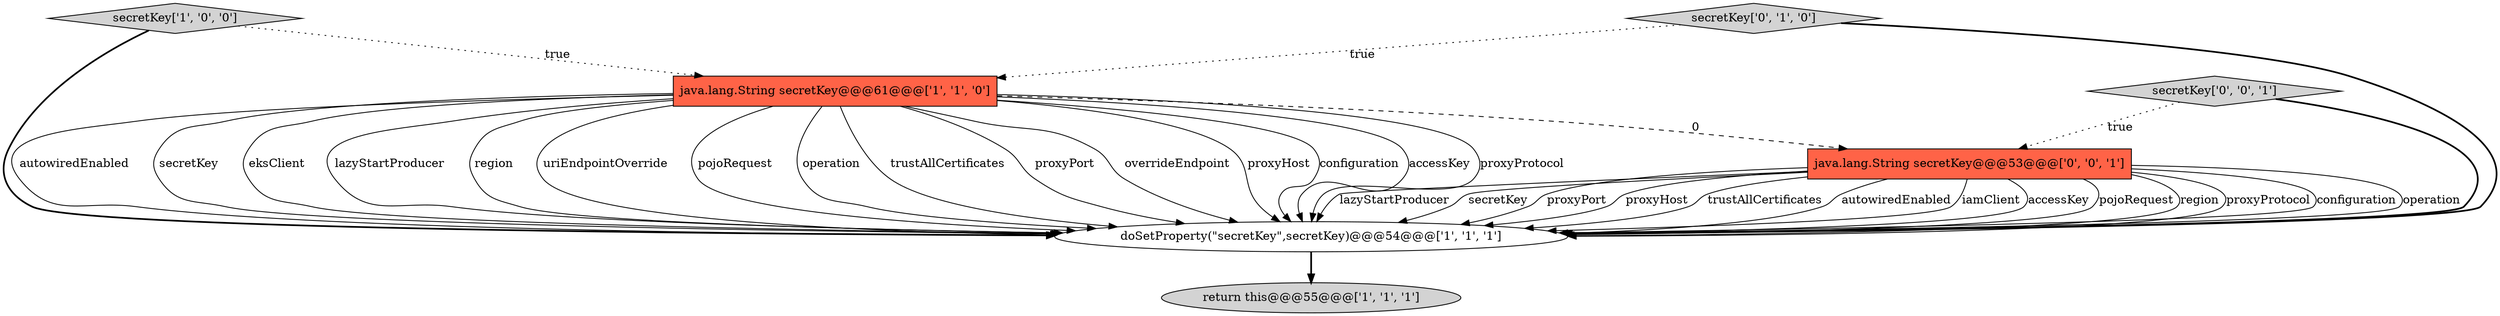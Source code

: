 digraph {
1 [style = filled, label = "secretKey['1', '0', '0']", fillcolor = lightgray, shape = diamond image = "AAA0AAABBB1BBB"];
2 [style = filled, label = "doSetProperty(\"secretKey\",secretKey)@@@54@@@['1', '1', '1']", fillcolor = white, shape = ellipse image = "AAA0AAABBB1BBB"];
5 [style = filled, label = "java.lang.String secretKey@@@53@@@['0', '0', '1']", fillcolor = tomato, shape = box image = "AAA0AAABBB3BBB"];
3 [style = filled, label = "return this@@@55@@@['1', '1', '1']", fillcolor = lightgray, shape = ellipse image = "AAA0AAABBB1BBB"];
6 [style = filled, label = "secretKey['0', '0', '1']", fillcolor = lightgray, shape = diamond image = "AAA0AAABBB3BBB"];
4 [style = filled, label = "secretKey['0', '1', '0']", fillcolor = lightgray, shape = diamond image = "AAA0AAABBB2BBB"];
0 [style = filled, label = "java.lang.String secretKey@@@61@@@['1', '1', '0']", fillcolor = tomato, shape = box image = "AAA0AAABBB1BBB"];
0->2 [style = solid, label="autowiredEnabled"];
0->2 [style = solid, label="secretKey"];
5->2 [style = solid, label="lazyStartProducer"];
0->2 [style = solid, label="eksClient"];
0->5 [style = dashed, label="0"];
0->2 [style = solid, label="lazyStartProducer"];
0->2 [style = solid, label="region"];
5->2 [style = solid, label="secretKey"];
2->3 [style = bold, label=""];
4->0 [style = dotted, label="true"];
0->2 [style = solid, label="uriEndpointOverride"];
5->2 [style = solid, label="proxyPort"];
0->2 [style = solid, label="pojoRequest"];
5->2 [style = solid, label="proxyHost"];
0->2 [style = solid, label="operation"];
4->2 [style = bold, label=""];
5->2 [style = solid, label="trustAllCertificates"];
0->2 [style = solid, label="trustAllCertificates"];
5->2 [style = solid, label="autowiredEnabled"];
6->2 [style = bold, label=""];
6->5 [style = dotted, label="true"];
0->2 [style = solid, label="proxyPort"];
0->2 [style = solid, label="overrideEndpoint"];
0->2 [style = solid, label="proxyHost"];
5->2 [style = solid, label="iamClient"];
5->2 [style = solid, label="accessKey"];
5->2 [style = solid, label="pojoRequest"];
1->2 [style = bold, label=""];
1->0 [style = dotted, label="true"];
5->2 [style = solid, label="region"];
5->2 [style = solid, label="proxyProtocol"];
5->2 [style = solid, label="configuration"];
5->2 [style = solid, label="operation"];
0->2 [style = solid, label="configuration"];
0->2 [style = solid, label="accessKey"];
0->2 [style = solid, label="proxyProtocol"];
}
